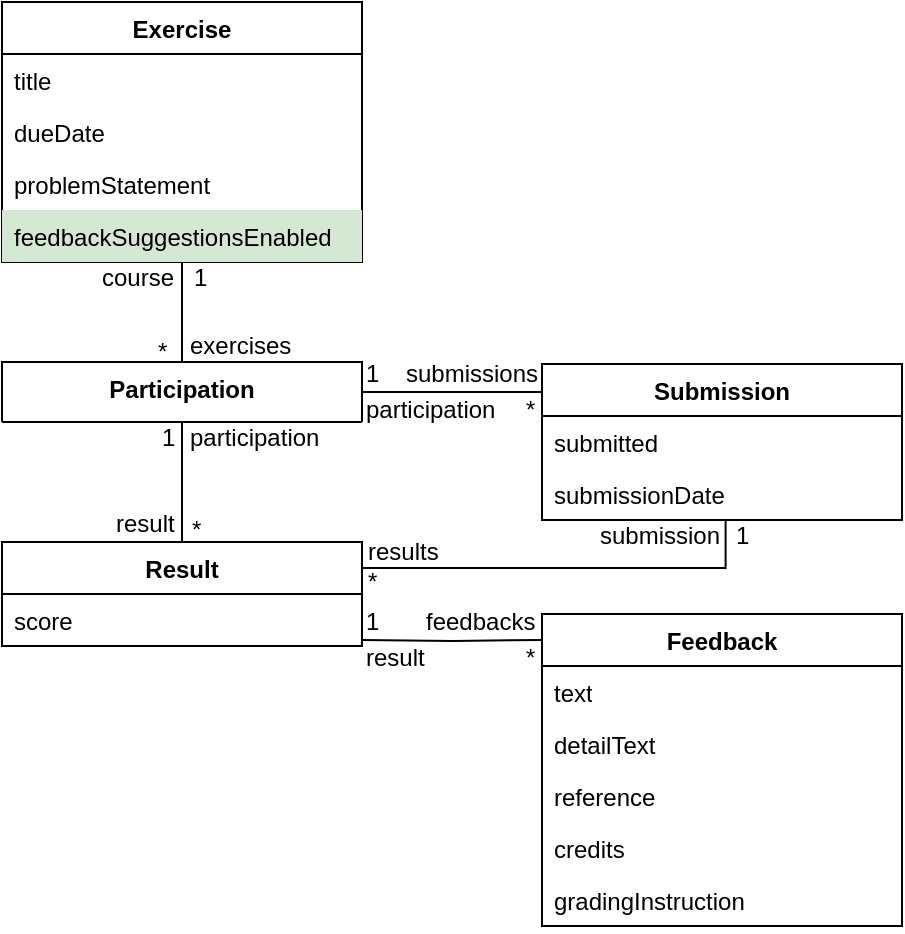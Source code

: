 <mxfile version="21.7.2" type="github" pages="2">
  <diagram name="artemis" id="sxHmMnzju2ihnbdGhtyx">
    <mxGraphModel dx="1195" dy="663" grid="1" gridSize="10" guides="1" tooltips="1" connect="1" arrows="1" fold="1" page="1" pageScale="1" pageWidth="850" pageHeight="1100" math="0" shadow="0">
      <root>
        <mxCell id="0" />
        <mxCell id="1" parent="0" />
        <mxCell id="aq-eeOrl4rcrYJJM0Ljr-27" style="edgeStyle=orthogonalEdgeStyle;rounded=0;orthogonalLoop=1;jettySize=auto;html=1;exitX=0.5;exitY=1;exitDx=0;exitDy=0;entryX=0.5;entryY=0;entryDx=0;entryDy=0;endArrow=none;endFill=0;" edge="1" parent="1" source="aq-eeOrl4rcrYJJM0Ljr-1" target="aq-eeOrl4rcrYJJM0Ljr-8">
          <mxGeometry relative="1" as="geometry" />
        </mxCell>
        <mxCell id="aq-eeOrl4rcrYJJM0Ljr-1" value="Exercise" style="swimlane;fontStyle=1;align=center;verticalAlign=top;childLayout=stackLayout;horizontal=1;startSize=26;horizontalStack=0;resizeParent=1;resizeParentMax=0;resizeLast=0;collapsible=1;marginBottom=0;whiteSpace=wrap;html=1;" vertex="1" parent="1">
          <mxGeometry x="420" y="330" width="180" height="130" as="geometry" />
        </mxCell>
        <mxCell id="aq-eeOrl4rcrYJJM0Ljr-2" value="title" style="text;strokeColor=none;fillColor=none;align=left;verticalAlign=top;spacingLeft=4;spacingRight=4;overflow=hidden;rotatable=0;points=[[0,0.5],[1,0.5]];portConstraint=eastwest;whiteSpace=wrap;html=1;" vertex="1" parent="aq-eeOrl4rcrYJJM0Ljr-1">
          <mxGeometry y="26" width="180" height="26" as="geometry" />
        </mxCell>
        <mxCell id="aq-eeOrl4rcrYJJM0Ljr-5" value="dueDate" style="text;strokeColor=none;fillColor=none;align=left;verticalAlign=top;spacingLeft=4;spacingRight=4;overflow=hidden;rotatable=0;points=[[0,0.5],[1,0.5]];portConstraint=eastwest;whiteSpace=wrap;html=1;" vertex="1" parent="aq-eeOrl4rcrYJJM0Ljr-1">
          <mxGeometry y="52" width="180" height="26" as="geometry" />
        </mxCell>
        <mxCell id="aq-eeOrl4rcrYJJM0Ljr-6" value="problemStatement" style="text;strokeColor=none;fillColor=none;align=left;verticalAlign=top;spacingLeft=4;spacingRight=4;overflow=hidden;rotatable=0;points=[[0,0.5],[1,0.5]];portConstraint=eastwest;whiteSpace=wrap;html=1;" vertex="1" parent="aq-eeOrl4rcrYJJM0Ljr-1">
          <mxGeometry y="78" width="180" height="26" as="geometry" />
        </mxCell>
        <mxCell id="aq-eeOrl4rcrYJJM0Ljr-7" value="feedbackSuggestionsEnabled" style="text;strokeColor=none;fillColor=#d5e8d4;align=left;verticalAlign=top;spacingLeft=4;spacingRight=4;overflow=hidden;rotatable=0;points=[[0,0.5],[1,0.5]];portConstraint=eastwest;whiteSpace=wrap;html=1;" vertex="1" parent="aq-eeOrl4rcrYJJM0Ljr-1">
          <mxGeometry y="104" width="180" height="26" as="geometry" />
        </mxCell>
        <mxCell id="aq-eeOrl4rcrYJJM0Ljr-32" style="edgeStyle=orthogonalEdgeStyle;rounded=0;orthogonalLoop=1;jettySize=auto;html=1;exitX=1;exitY=0.5;exitDx=0;exitDy=0;entryX=0.004;entryY=0.179;entryDx=0;entryDy=0;entryPerimeter=0;endArrow=none;endFill=0;" edge="1" parent="1" source="aq-eeOrl4rcrYJJM0Ljr-8" target="aq-eeOrl4rcrYJJM0Ljr-13">
          <mxGeometry relative="1" as="geometry" />
        </mxCell>
        <mxCell id="aq-eeOrl4rcrYJJM0Ljr-37" style="edgeStyle=orthogonalEdgeStyle;rounded=0;orthogonalLoop=1;jettySize=auto;html=1;exitX=0.5;exitY=1;exitDx=0;exitDy=0;entryX=0.5;entryY=0;entryDx=0;entryDy=0;endArrow=none;endFill=0;" edge="1" parent="1" source="aq-eeOrl4rcrYJJM0Ljr-8" target="aq-eeOrl4rcrYJJM0Ljr-18">
          <mxGeometry relative="1" as="geometry" />
        </mxCell>
        <mxCell id="aq-eeOrl4rcrYJJM0Ljr-8" value="Participation" style="swimlane;fontStyle=1;align=center;verticalAlign=top;childLayout=stackLayout;horizontal=1;startSize=30;horizontalStack=0;resizeParent=1;resizeParentMax=0;resizeLast=0;collapsible=1;marginBottom=0;whiteSpace=wrap;html=1;" vertex="1" parent="1">
          <mxGeometry x="420" y="510" width="180" height="30" as="geometry" />
        </mxCell>
        <mxCell id="aq-eeOrl4rcrYJJM0Ljr-13" value="Submission" style="swimlane;fontStyle=1;align=center;verticalAlign=top;childLayout=stackLayout;horizontal=1;startSize=26;horizontalStack=0;resizeParent=1;resizeParentMax=0;resizeLast=0;collapsible=1;marginBottom=0;whiteSpace=wrap;html=1;" vertex="1" parent="1">
          <mxGeometry x="690" y="511" width="180" height="78" as="geometry" />
        </mxCell>
        <mxCell id="aq-eeOrl4rcrYJJM0Ljr-14" value="submitted" style="text;strokeColor=none;fillColor=none;align=left;verticalAlign=top;spacingLeft=4;spacingRight=4;overflow=hidden;rotatable=0;points=[[0,0.5],[1,0.5]];portConstraint=eastwest;whiteSpace=wrap;html=1;" vertex="1" parent="aq-eeOrl4rcrYJJM0Ljr-13">
          <mxGeometry y="26" width="180" height="26" as="geometry" />
        </mxCell>
        <mxCell id="aq-eeOrl4rcrYJJM0Ljr-15" value="submissionDate" style="text;strokeColor=none;fillColor=none;align=left;verticalAlign=top;spacingLeft=4;spacingRight=4;overflow=hidden;rotatable=0;points=[[0,0.5],[1,0.5]];portConstraint=eastwest;whiteSpace=wrap;html=1;" vertex="1" parent="aq-eeOrl4rcrYJJM0Ljr-13">
          <mxGeometry y="52" width="180" height="26" as="geometry" />
        </mxCell>
        <mxCell id="aq-eeOrl4rcrYJJM0Ljr-42" style="edgeStyle=orthogonalEdgeStyle;rounded=0;orthogonalLoop=1;jettySize=auto;html=1;exitX=1;exitY=0.25;exitDx=0;exitDy=0;entryX=0;entryY=0.083;entryDx=0;entryDy=0;entryPerimeter=0;endArrow=none;endFill=0;" edge="1" parent="1" target="aq-eeOrl4rcrYJJM0Ljr-21">
          <mxGeometry relative="1" as="geometry">
            <mxPoint x="600" y="649.0" as="sourcePoint" />
          </mxGeometry>
        </mxCell>
        <mxCell id="aq-eeOrl4rcrYJJM0Ljr-47" style="edgeStyle=orthogonalEdgeStyle;rounded=0;orthogonalLoop=1;jettySize=auto;html=1;exitX=1;exitY=0.25;exitDx=0;exitDy=0;entryX=0.51;entryY=1.004;entryDx=0;entryDy=0;entryPerimeter=0;endArrow=none;endFill=0;" edge="1" parent="1" source="aq-eeOrl4rcrYJJM0Ljr-18" target="aq-eeOrl4rcrYJJM0Ljr-15">
          <mxGeometry relative="1" as="geometry" />
        </mxCell>
        <mxCell id="aq-eeOrl4rcrYJJM0Ljr-18" value="Result" style="swimlane;fontStyle=1;align=center;verticalAlign=top;childLayout=stackLayout;horizontal=1;startSize=26;horizontalStack=0;resizeParent=1;resizeParentMax=0;resizeLast=0;collapsible=1;marginBottom=0;whiteSpace=wrap;html=1;" vertex="1" parent="1">
          <mxGeometry x="420" y="600" width="180" height="52" as="geometry" />
        </mxCell>
        <mxCell id="aq-eeOrl4rcrYJJM0Ljr-19" value="score" style="text;strokeColor=none;fillColor=none;align=left;verticalAlign=top;spacingLeft=4;spacingRight=4;overflow=hidden;rotatable=0;points=[[0,0.5],[1,0.5]];portConstraint=eastwest;whiteSpace=wrap;html=1;" vertex="1" parent="aq-eeOrl4rcrYJJM0Ljr-18">
          <mxGeometry y="26" width="180" height="26" as="geometry" />
        </mxCell>
        <mxCell id="aq-eeOrl4rcrYJJM0Ljr-21" value="Feedback" style="swimlane;fontStyle=1;align=center;verticalAlign=top;childLayout=stackLayout;horizontal=1;startSize=26;horizontalStack=0;resizeParent=1;resizeParentMax=0;resizeLast=0;collapsible=1;marginBottom=0;whiteSpace=wrap;html=1;" vertex="1" parent="1">
          <mxGeometry x="690" y="636" width="180" height="156" as="geometry" />
        </mxCell>
        <mxCell id="aq-eeOrl4rcrYJJM0Ljr-22" value="text" style="text;strokeColor=none;fillColor=none;align=left;verticalAlign=top;spacingLeft=4;spacingRight=4;overflow=hidden;rotatable=0;points=[[0,0.5],[1,0.5]];portConstraint=eastwest;whiteSpace=wrap;html=1;" vertex="1" parent="aq-eeOrl4rcrYJJM0Ljr-21">
          <mxGeometry y="26" width="180" height="26" as="geometry" />
        </mxCell>
        <mxCell id="aq-eeOrl4rcrYJJM0Ljr-23" value="detailText" style="text;strokeColor=none;fillColor=none;align=left;verticalAlign=top;spacingLeft=4;spacingRight=4;overflow=hidden;rotatable=0;points=[[0,0.5],[1,0.5]];portConstraint=eastwest;whiteSpace=wrap;html=1;" vertex="1" parent="aq-eeOrl4rcrYJJM0Ljr-21">
          <mxGeometry y="52" width="180" height="26" as="geometry" />
        </mxCell>
        <mxCell id="aq-eeOrl4rcrYJJM0Ljr-24" value="reference" style="text;strokeColor=none;fillColor=none;align=left;verticalAlign=top;spacingLeft=4;spacingRight=4;overflow=hidden;rotatable=0;points=[[0,0.5],[1,0.5]];portConstraint=eastwest;whiteSpace=wrap;html=1;" vertex="1" parent="aq-eeOrl4rcrYJJM0Ljr-21">
          <mxGeometry y="78" width="180" height="26" as="geometry" />
        </mxCell>
        <mxCell id="aq-eeOrl4rcrYJJM0Ljr-25" value="credits" style="text;strokeColor=none;fillColor=none;align=left;verticalAlign=top;spacingLeft=4;spacingRight=4;overflow=hidden;rotatable=0;points=[[0,0.5],[1,0.5]];portConstraint=eastwest;whiteSpace=wrap;html=1;" vertex="1" parent="aq-eeOrl4rcrYJJM0Ljr-21">
          <mxGeometry y="104" width="180" height="26" as="geometry" />
        </mxCell>
        <mxCell id="aq-eeOrl4rcrYJJM0Ljr-26" value="gradingInstruction" style="text;strokeColor=none;fillColor=none;align=left;verticalAlign=top;spacingLeft=4;spacingRight=4;overflow=hidden;rotatable=0;points=[[0,0.5],[1,0.5]];portConstraint=eastwest;whiteSpace=wrap;html=1;" vertex="1" parent="aq-eeOrl4rcrYJJM0Ljr-21">
          <mxGeometry y="130" width="180" height="26" as="geometry" />
        </mxCell>
        <mxCell id="aq-eeOrl4rcrYJJM0Ljr-28" value="course" style="text;html=1;strokeColor=none;fillColor=none;align=left;verticalAlign=middle;whiteSpace=wrap;rounded=0;" vertex="1" parent="1">
          <mxGeometry x="468" y="463" width="46" height="10" as="geometry" />
        </mxCell>
        <mxCell id="aq-eeOrl4rcrYJJM0Ljr-29" value="1" style="text;html=1;strokeColor=none;fillColor=none;align=left;verticalAlign=middle;whiteSpace=wrap;rounded=0;" vertex="1" parent="1">
          <mxGeometry x="514" y="463" width="16" height="10" as="geometry" />
        </mxCell>
        <mxCell id="aq-eeOrl4rcrYJJM0Ljr-30" value="*" style="text;html=1;strokeColor=none;fillColor=none;align=left;verticalAlign=middle;whiteSpace=wrap;rounded=0;" vertex="1" parent="1">
          <mxGeometry x="496" y="500" width="16" height="10" as="geometry" />
        </mxCell>
        <mxCell id="aq-eeOrl4rcrYJJM0Ljr-31" value="exercises" style="text;html=1;strokeColor=none;fillColor=none;align=left;verticalAlign=middle;whiteSpace=wrap;rounded=0;" vertex="1" parent="1">
          <mxGeometry x="512" y="497" width="58" height="10" as="geometry" />
        </mxCell>
        <mxCell id="aq-eeOrl4rcrYJJM0Ljr-33" value="submissions" style="text;html=1;strokeColor=none;fillColor=none;align=left;verticalAlign=middle;whiteSpace=wrap;rounded=0;" vertex="1" parent="1">
          <mxGeometry x="620" y="511" width="70" height="10" as="geometry" />
        </mxCell>
        <mxCell id="aq-eeOrl4rcrYJJM0Ljr-34" value="participation" style="text;html=1;strokeColor=none;fillColor=none;align=left;verticalAlign=middle;whiteSpace=wrap;rounded=0;" vertex="1" parent="1">
          <mxGeometry x="600" y="529" width="70" height="10" as="geometry" />
        </mxCell>
        <mxCell id="aq-eeOrl4rcrYJJM0Ljr-35" value="*" style="text;html=1;strokeColor=none;fillColor=none;align=left;verticalAlign=middle;whiteSpace=wrap;rounded=0;" vertex="1" parent="1">
          <mxGeometry x="680" y="529" width="10" height="10" as="geometry" />
        </mxCell>
        <mxCell id="aq-eeOrl4rcrYJJM0Ljr-36" value="1" style="text;html=1;strokeColor=none;fillColor=none;align=left;verticalAlign=middle;whiteSpace=wrap;rounded=0;" vertex="1" parent="1">
          <mxGeometry x="600" y="511" width="10" height="10" as="geometry" />
        </mxCell>
        <mxCell id="aq-eeOrl4rcrYJJM0Ljr-38" value="participation" style="text;html=1;strokeColor=none;fillColor=none;align=left;verticalAlign=middle;whiteSpace=wrap;rounded=0;" vertex="1" parent="1">
          <mxGeometry x="512" y="543" width="70" height="10" as="geometry" />
        </mxCell>
        <mxCell id="aq-eeOrl4rcrYJJM0Ljr-39" value="1" style="text;html=1;strokeColor=none;fillColor=none;align=left;verticalAlign=middle;whiteSpace=wrap;rounded=0;" vertex="1" parent="1">
          <mxGeometry x="498" y="543" width="16" height="10" as="geometry" />
        </mxCell>
        <mxCell id="aq-eeOrl4rcrYJJM0Ljr-40" value="result" style="text;html=1;strokeColor=none;fillColor=none;align=left;verticalAlign=middle;whiteSpace=wrap;rounded=0;" vertex="1" parent="1">
          <mxGeometry x="475" y="586" width="36" height="10" as="geometry" />
        </mxCell>
        <mxCell id="aq-eeOrl4rcrYJJM0Ljr-41" value="*" style="text;html=1;strokeColor=none;fillColor=none;align=left;verticalAlign=middle;whiteSpace=wrap;rounded=0;" vertex="1" parent="1">
          <mxGeometry x="513" y="589" width="16" height="10" as="geometry" />
        </mxCell>
        <mxCell id="aq-eeOrl4rcrYJJM0Ljr-43" value="feedbacks" style="text;html=1;strokeColor=none;fillColor=none;align=left;verticalAlign=middle;whiteSpace=wrap;rounded=0;" vertex="1" parent="1">
          <mxGeometry x="630" y="635" width="60" height="10" as="geometry" />
        </mxCell>
        <mxCell id="aq-eeOrl4rcrYJJM0Ljr-44" value="result" style="text;html=1;strokeColor=none;fillColor=none;align=left;verticalAlign=middle;whiteSpace=wrap;rounded=0;" vertex="1" parent="1">
          <mxGeometry x="600" y="653" width="70" height="10" as="geometry" />
        </mxCell>
        <mxCell id="aq-eeOrl4rcrYJJM0Ljr-45" value="*" style="text;html=1;strokeColor=none;fillColor=none;align=left;verticalAlign=middle;whiteSpace=wrap;rounded=0;" vertex="1" parent="1">
          <mxGeometry x="680" y="653" width="10" height="10" as="geometry" />
        </mxCell>
        <mxCell id="aq-eeOrl4rcrYJJM0Ljr-46" value="1" style="text;html=1;strokeColor=none;fillColor=none;align=left;verticalAlign=middle;whiteSpace=wrap;rounded=0;" vertex="1" parent="1">
          <mxGeometry x="600" y="635" width="10" height="10" as="geometry" />
        </mxCell>
        <mxCell id="aq-eeOrl4rcrYJJM0Ljr-48" value="submission" style="text;html=1;strokeColor=none;fillColor=none;align=left;verticalAlign=middle;whiteSpace=wrap;rounded=0;" vertex="1" parent="1">
          <mxGeometry x="717" y="592" width="70" height="10" as="geometry" />
        </mxCell>
        <mxCell id="aq-eeOrl4rcrYJJM0Ljr-49" value="1" style="text;html=1;strokeColor=none;fillColor=none;align=left;verticalAlign=middle;whiteSpace=wrap;rounded=0;" vertex="1" parent="1">
          <mxGeometry x="785" y="592" width="16" height="10" as="geometry" />
        </mxCell>
        <mxCell id="aq-eeOrl4rcrYJJM0Ljr-50" value="results" style="text;html=1;strokeColor=none;fillColor=none;align=left;verticalAlign=middle;whiteSpace=wrap;rounded=0;" vertex="1" parent="1">
          <mxGeometry x="601" y="600" width="70" height="10" as="geometry" />
        </mxCell>
        <mxCell id="aq-eeOrl4rcrYJJM0Ljr-51" value="*" style="text;html=1;strokeColor=none;fillColor=none;align=left;verticalAlign=middle;whiteSpace=wrap;rounded=0;" vertex="1" parent="1">
          <mxGeometry x="601" y="615" width="16" height="10" as="geometry" />
        </mxCell>
      </root>
    </mxGraphModel>
  </diagram>
  <diagram id="LVXgR4sEUHZHzJGr2Skb" name="athena">
    <mxGraphModel dx="1434" dy="796" grid="1" gridSize="10" guides="1" tooltips="1" connect="1" arrows="1" fold="1" page="1" pageScale="1" pageWidth="850" pageHeight="1100" math="0" shadow="0">
      <root>
        <mxCell id="0" />
        <mxCell id="1" parent="0" />
      </root>
    </mxGraphModel>
  </diagram>
</mxfile>
